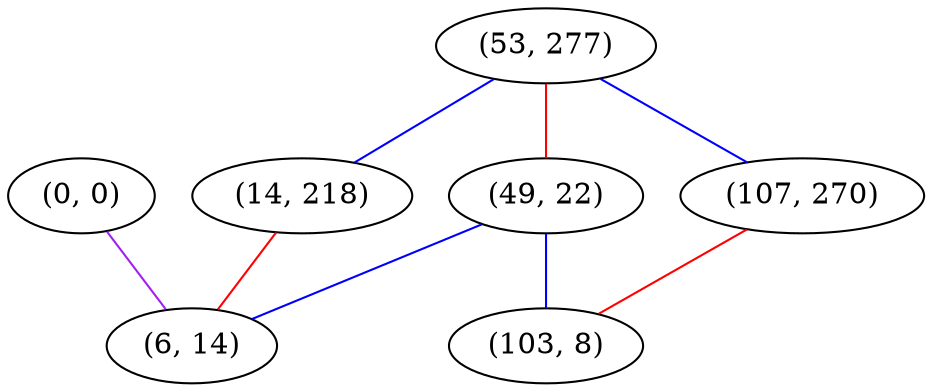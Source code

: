 graph "" {
"(0, 0)";
"(53, 277)";
"(14, 218)";
"(49, 22)";
"(107, 270)";
"(103, 8)";
"(6, 14)";
"(0, 0)" -- "(6, 14)"  [color=purple, key=0, weight=4];
"(53, 277)" -- "(14, 218)"  [color=blue, key=0, weight=3];
"(53, 277)" -- "(49, 22)"  [color=red, key=0, weight=1];
"(53, 277)" -- "(107, 270)"  [color=blue, key=0, weight=3];
"(14, 218)" -- "(6, 14)"  [color=red, key=0, weight=1];
"(49, 22)" -- "(103, 8)"  [color=blue, key=0, weight=3];
"(49, 22)" -- "(6, 14)"  [color=blue, key=0, weight=3];
"(107, 270)" -- "(103, 8)"  [color=red, key=0, weight=1];
}
